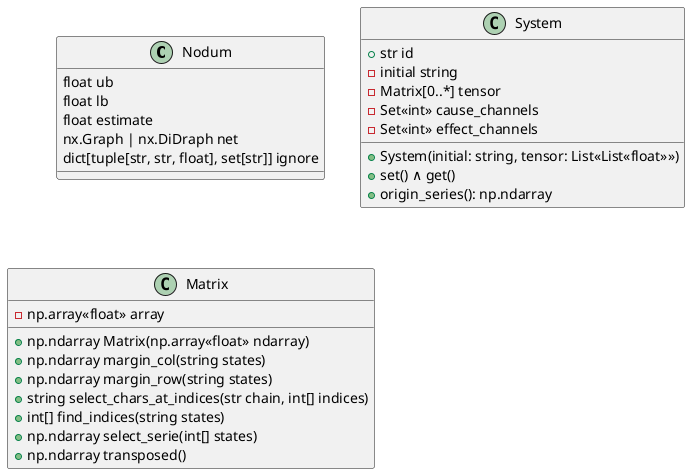 @startuml
' !define DARKGREEN
' !include https://raw.githubusercontent.com/Drakemor/RedDress-PlantUML/master/style.puml



class Nodum {
    float ub
    float lb
    float estimate
    nx.Graph | nx.DiDraph net
    dict[tuple[str, str, float], set[str]] ignore
}

class System {
    + str id
    - initial string
    - Matrix[0..*] tensor
    - Set«int» cause_channels
    - Set«int» effect_channels
    + System(initial: string, tensor: List«List«float»»)
    + set() ∧ get()
    + origin_series(): np.ndarray

}

class Matrix {
    - np.array«float» array

    + np.ndarray Matrix(np.array«float» ndarray)
    + np.ndarray margin_col(string states)
    + np.ndarray margin_row(string states)
    + string select_chars_at_indices(str chain, int[] indices)
    + int[] find_indices(string states)
    + np.ndarray select_serie(int[] states)
    + np.ndarray transposed()
}


